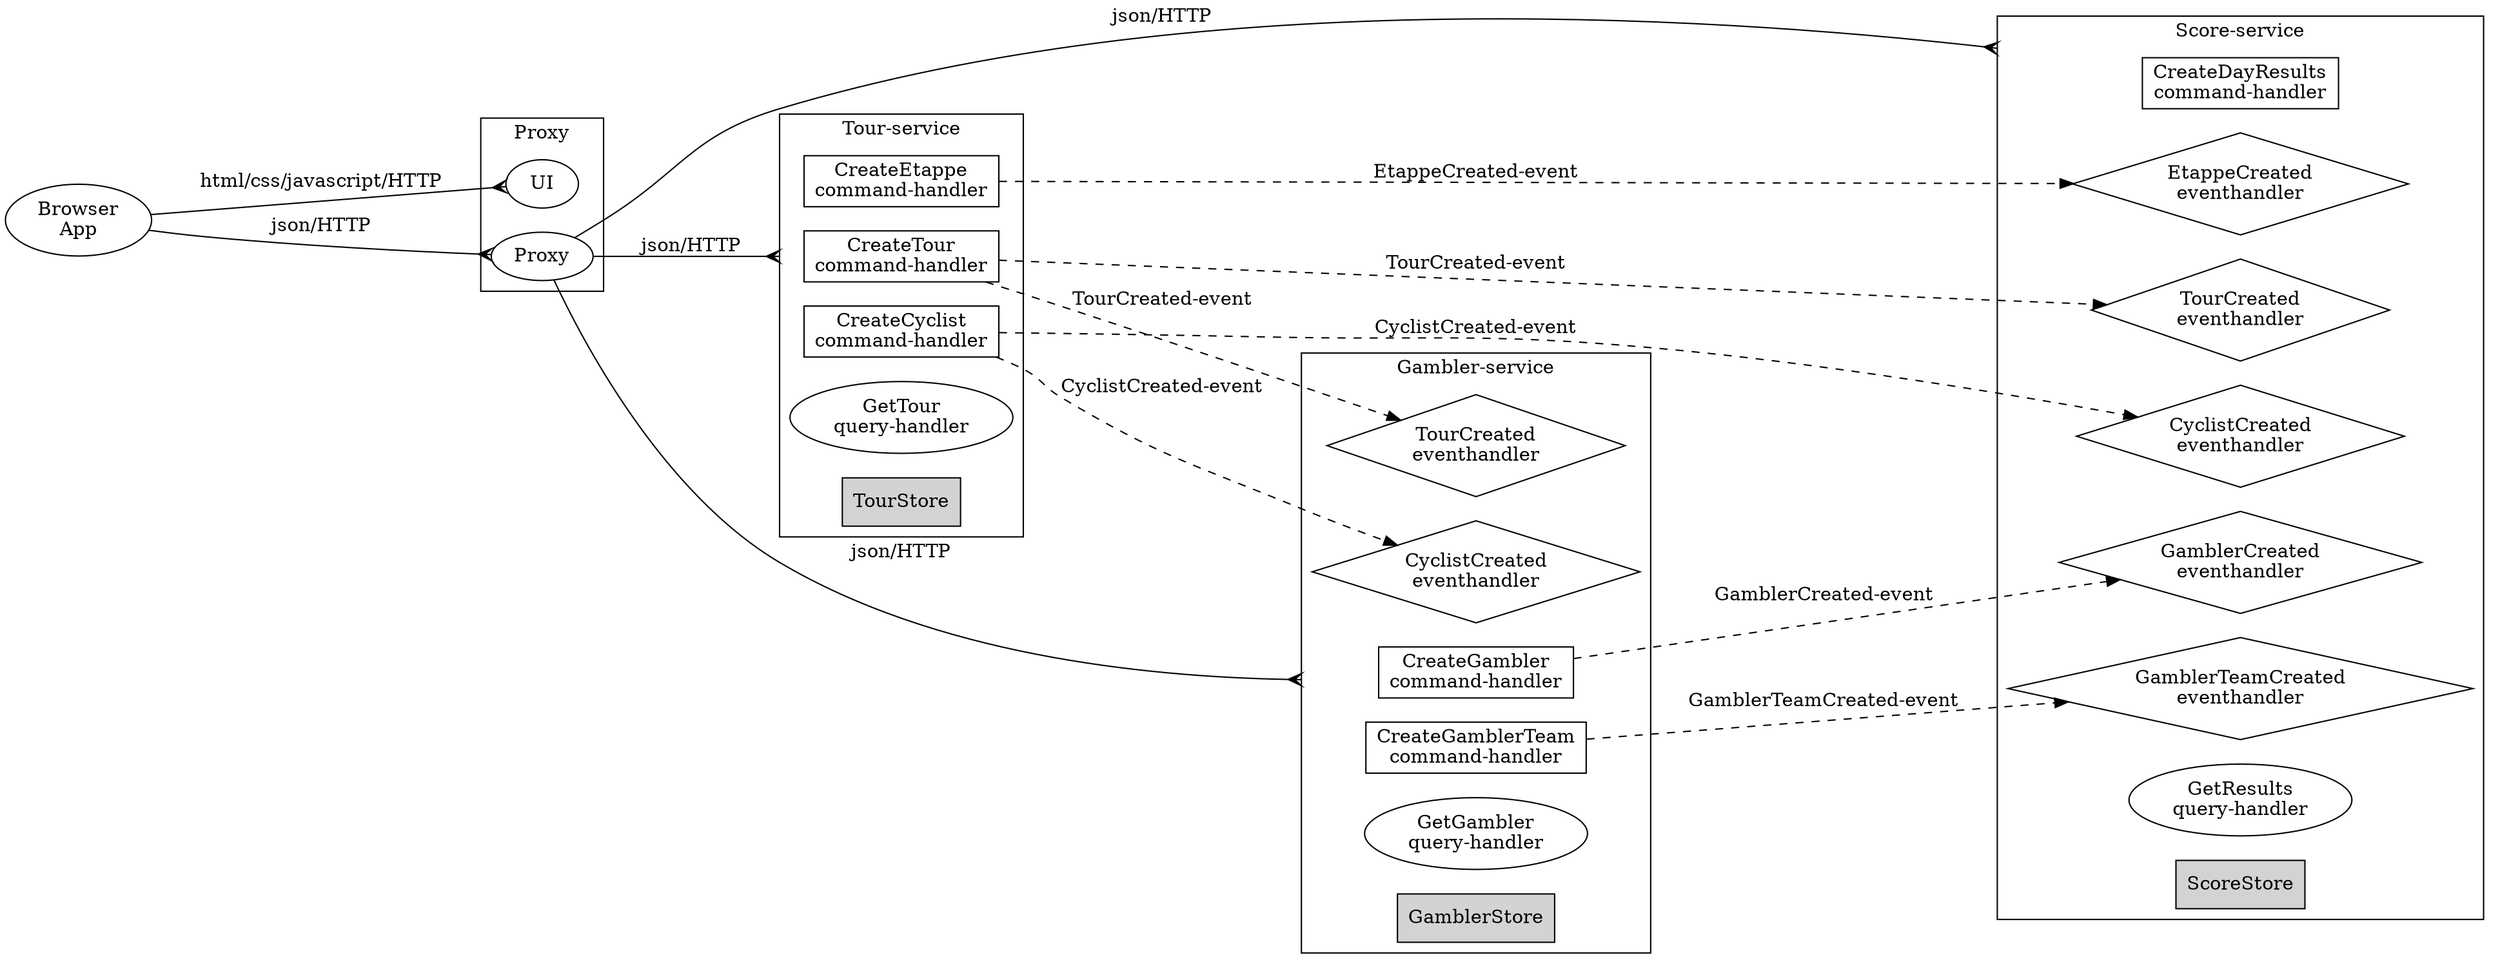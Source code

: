 // Generated automatically by microgen: do not edit manually

digraph G {
    graph [compound=true, rankdir=LR, ranksep="1.0"];

	subgraph clusterproxy {
        label="Proxy";
        "UI";
        "Proxy";
    }

// services

	subgraph clustertour {
		
		label="Tour-service";
		// events
		
		
			 
				"TourCreateTour"  [label="CreateTour\ncommand-handler", shape=box];
			
		
			 
				"TourCreateCyclist"  [label="CreateCyclist\ncommand-handler", shape=box];
			
		
			 
				"TourCreateEtappe"  [label="CreateEtappe\ncommand-handler", shape=box];
			
		
			
			    "TourGetTour"  [label="GetTour\nquery-handler"];
			
		
		TourStore [shape=box, style=filled];
	}

	subgraph clustergambler {
		
		label="Gambler-service";
		// events
		
			"GamblerTourCreated" [label="TourCreated\neventhandler", shape=diamond];
		
			"GamblerCyclistCreated" [label="CyclistCreated\neventhandler", shape=diamond];
		
		
			 
				"GamblerCreateGambler"  [label="CreateGambler\ncommand-handler", shape=box];
			
		
			 
				"GamblerCreateGamblerTeam"  [label="CreateGamblerTeam\ncommand-handler", shape=box];
			
		
			
			    "GamblerGetGambler"  [label="GetGambler\nquery-handler"];
			
		
		GamblerStore [shape=box, style=filled];
	}

	subgraph clusterscore {
		
		label="Score-service";
		// events
		
			"ScoreTourCreated" [label="TourCreated\neventhandler", shape=diamond];
		
			"ScoreEtappeCreated" [label="EtappeCreated\neventhandler", shape=diamond];
		
			"ScoreCyclistCreated" [label="CyclistCreated\neventhandler", shape=diamond];
		
			"ScoreGamblerCreated" [label="GamblerCreated\neventhandler", shape=diamond];
		
			"ScoreGamblerTeamCreated" [label="GamblerTeamCreated\neventhandler", shape=diamond];
		
		
			 
				"ScoreCreateDayResults"  [label="CreateDayResults\ncommand-handler", shape=box];
			
		
			
			    "ScoreGetResults"  [label="GetResults\nquery-handler"];
			
		
		ScoreStore [shape=box, style=filled];
	}


	// edges
	"Browser\nApp" -> "UI" [label="html/css/javascript/HTTP",arrowhead=crow];
	"Browser\nApp" -> "Proxy" [label="json/HTTP",arrowhead=crow];
	

	"Proxy" -> "TourCreateTour" [label="json/HTTP", lhead=clustertour, arrowhead=crow];

	"Proxy" -> "GamblerCreateGambler" [label="json/HTTP", lhead=clustergambler, arrowhead=crow];

	"Proxy" -> "ScoreCreateDayResults" [label="json/HTTP", lhead=clusterscore, arrowhead=crow];


	"TourCreateTour" -> "GamblerTourCreated" [label="TourCreated-event", style=dashed]
	"TourCreateTour" -> "ScoreTourCreated" [label="TourCreated-event", style=dashed]
	"TourCreateCyclist" -> "GamblerCyclistCreated" [label="CyclistCreated-event", style=dashed]
	"TourCreateCyclist" -> "ScoreCyclistCreated" [label="CyclistCreated-event", style=dashed]
	"TourCreateEtappe" -> "ScoreEtappeCreated" [label="EtappeCreated-event", style=dashed]
	"GamblerCreateGambler" -> "ScoreGamblerCreated" [label="GamblerCreated-event", style=dashed]
	"GamblerCreateGamblerTeam" -> "ScoreGamblerTeamCreated" [label="GamblerTeamCreated-event", style=dashed]


}